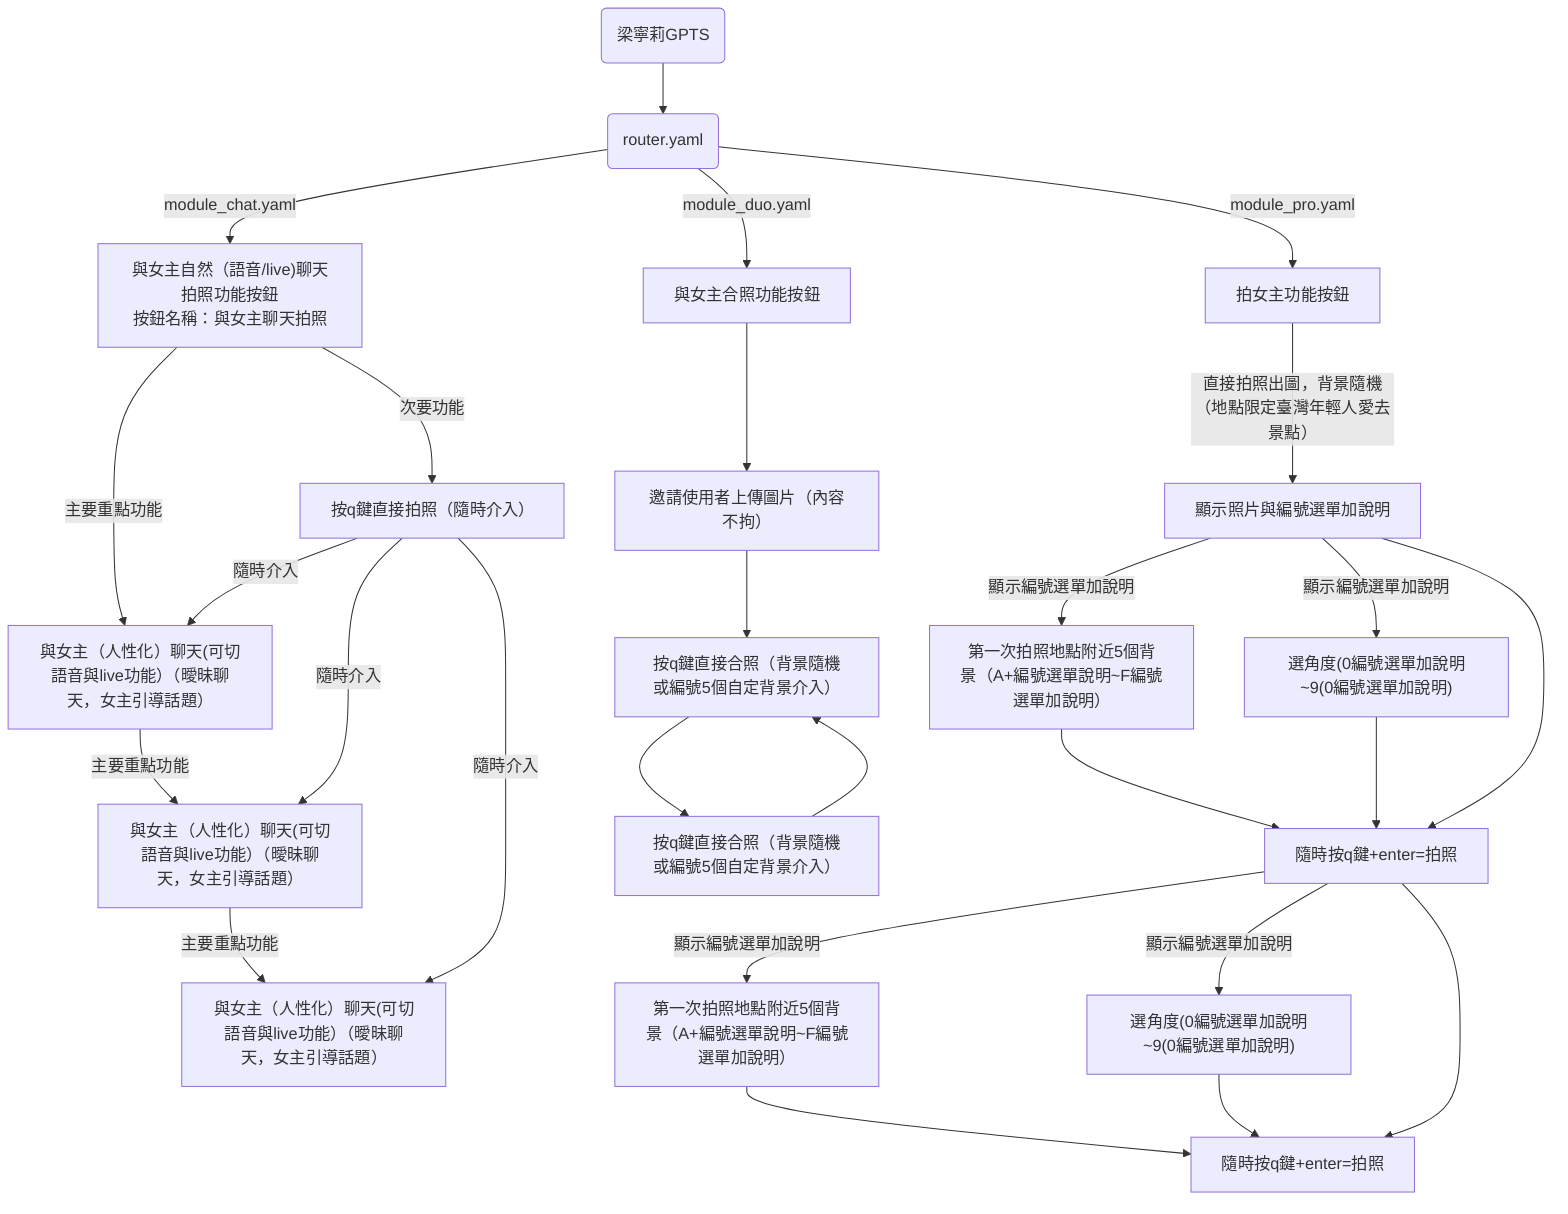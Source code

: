 ---
config:
  layout: dagre
---
flowchart TD
    n1["router.yaml"] -- "module_chat.yaml" --> n2["與女主自然（語音/live)聊天拍照功能按鈕<br>按鈕名稱：與女主聊天拍照"]
    n1 -- "module_duo.yaml" --> n3["與女主合照功能按鈕"]
    n1 -- "module_pro.yaml" --> n4["拍女主功能按鈕"]
    n4 -- 直接拍照出圖，背景隨機（地點限定臺灣年輕人愛去景點） --> n9@{ label: "<span style=\"background-color:\">顯示照片與編號選單加說明</span>" }
    n6["選角度(0編號選單加說明~9(0編號選單加說明)"] --> n8["隨時按q鍵+enter=拍照"]
    n7["第一次拍照地點附近5個背景（A+編號選單說明~F編號選單加說明）"] --> n8
    n3 --> n10["邀請使用者上傳圖片（內容不拘）"]
    n8 -- 顯示編號選單加說明 --> n11["第一次拍照地點附近5個背景（A+編號選單說明~F編號選單加說明）"] & n12["選角度(0編號選單加說明~9(0編號選單加說明)"]
    n8 --> n13["隨時按q鍵+enter=拍照"]
    n11 --> n13
    n12 --> n13
    n9 -- 顯示編號選單加說明 --> n7 & n6
    n9 --> n8
    n2 -- 主要重點功能 --> n14["與女主（人性化）聊天(可切語音與live功能）（曖昧聊天，女主引導話題）"]
    n2 -- 次要功能 --> n15["按q鍵直接拍照（隨時介入）"]
    n15 -- "<span style=background-color:>隨時介入</span>" --> n14 & n16["與女主（人性化）聊天(可切語音與live功能）（曖昧聊天，女主引導話題）"] & n17["與女主（人性化）聊天(可切語音與live功能）（曖昧聊天，女主引導話題）"]
    n14 -- 主要重點功能 --> n16
    n16 -- 主要重點功能 --> n17
    n10 --> n18["按q鍵直接合照（背景隨機或編號5個自定背景介入）"]
    n18 --> n19["按q鍵直接合照（背景隨機或編號5個自定背景介入）"]
    n19 --> n18
    n20["梁寧莉GPTS"] --> n1
    n1@{ shape: rounded}
    n9@{ shape: rect}
    n20@{ shape: rounded}